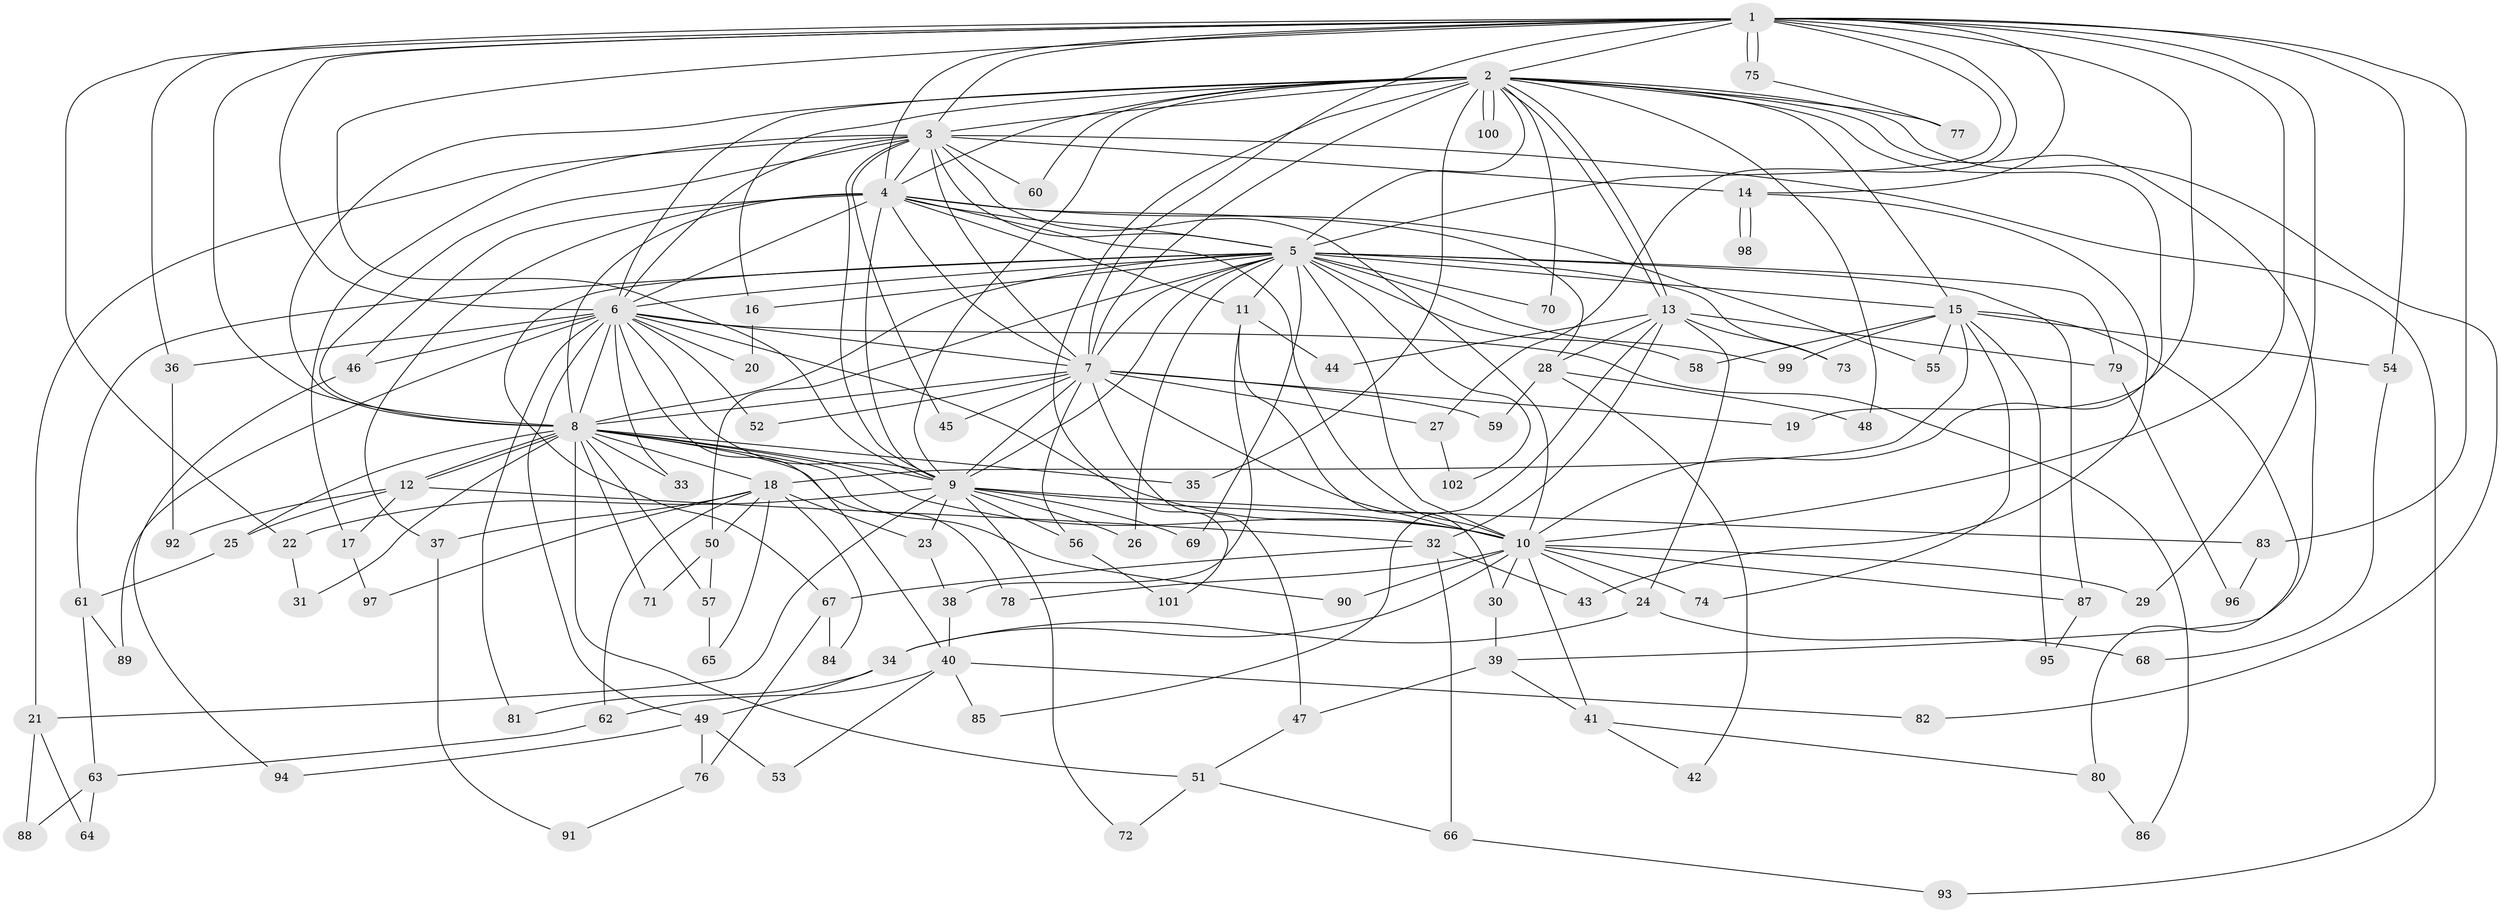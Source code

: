 // coarse degree distribution, {21: 0.013888888888888888, 24: 0.013888888888888888, 19: 0.013888888888888888, 23: 0.013888888888888888, 17: 0.027777777777777776, 14: 0.013888888888888888, 9: 0.013888888888888888, 10: 0.041666666666666664, 3: 0.2361111111111111, 1: 0.013888888888888888, 5: 0.06944444444444445, 2: 0.4722222222222222, 7: 0.013888888888888888, 4: 0.041666666666666664}
// Generated by graph-tools (version 1.1) at 2025/51/02/27/25 19:51:52]
// undirected, 102 vertices, 229 edges
graph export_dot {
graph [start="1"]
  node [color=gray90,style=filled];
  1;
  2;
  3;
  4;
  5;
  6;
  7;
  8;
  9;
  10;
  11;
  12;
  13;
  14;
  15;
  16;
  17;
  18;
  19;
  20;
  21;
  22;
  23;
  24;
  25;
  26;
  27;
  28;
  29;
  30;
  31;
  32;
  33;
  34;
  35;
  36;
  37;
  38;
  39;
  40;
  41;
  42;
  43;
  44;
  45;
  46;
  47;
  48;
  49;
  50;
  51;
  52;
  53;
  54;
  55;
  56;
  57;
  58;
  59;
  60;
  61;
  62;
  63;
  64;
  65;
  66;
  67;
  68;
  69;
  70;
  71;
  72;
  73;
  74;
  75;
  76;
  77;
  78;
  79;
  80;
  81;
  82;
  83;
  84;
  85;
  86;
  87;
  88;
  89;
  90;
  91;
  92;
  93;
  94;
  95;
  96;
  97;
  98;
  99;
  100;
  101;
  102;
  1 -- 2;
  1 -- 3;
  1 -- 4;
  1 -- 5;
  1 -- 6;
  1 -- 7;
  1 -- 8;
  1 -- 9;
  1 -- 10;
  1 -- 14;
  1 -- 19;
  1 -- 22;
  1 -- 27;
  1 -- 29;
  1 -- 36;
  1 -- 54;
  1 -- 75;
  1 -- 75;
  1 -- 83;
  2 -- 3;
  2 -- 4;
  2 -- 5;
  2 -- 6;
  2 -- 7;
  2 -- 8;
  2 -- 9;
  2 -- 10;
  2 -- 13;
  2 -- 13;
  2 -- 15;
  2 -- 16;
  2 -- 35;
  2 -- 39;
  2 -- 48;
  2 -- 60;
  2 -- 70;
  2 -- 77;
  2 -- 82;
  2 -- 100;
  2 -- 100;
  2 -- 101;
  3 -- 4;
  3 -- 5;
  3 -- 6;
  3 -- 7;
  3 -- 8;
  3 -- 9;
  3 -- 10;
  3 -- 14;
  3 -- 17;
  3 -- 21;
  3 -- 45;
  3 -- 60;
  3 -- 93;
  4 -- 5;
  4 -- 6;
  4 -- 7;
  4 -- 8;
  4 -- 9;
  4 -- 10;
  4 -- 11;
  4 -- 28;
  4 -- 37;
  4 -- 46;
  4 -- 55;
  5 -- 6;
  5 -- 7;
  5 -- 8;
  5 -- 9;
  5 -- 10;
  5 -- 11;
  5 -- 15;
  5 -- 16;
  5 -- 26;
  5 -- 50;
  5 -- 58;
  5 -- 61;
  5 -- 67;
  5 -- 69;
  5 -- 70;
  5 -- 73;
  5 -- 79;
  5 -- 87;
  5 -- 99;
  5 -- 102;
  6 -- 7;
  6 -- 8;
  6 -- 9;
  6 -- 10;
  6 -- 20;
  6 -- 33;
  6 -- 36;
  6 -- 40;
  6 -- 46;
  6 -- 49;
  6 -- 52;
  6 -- 81;
  6 -- 86;
  6 -- 89;
  7 -- 8;
  7 -- 9;
  7 -- 10;
  7 -- 19;
  7 -- 27;
  7 -- 45;
  7 -- 47;
  7 -- 52;
  7 -- 56;
  7 -- 59;
  8 -- 9;
  8 -- 10;
  8 -- 12;
  8 -- 12;
  8 -- 18;
  8 -- 25;
  8 -- 31;
  8 -- 33;
  8 -- 35;
  8 -- 51;
  8 -- 57;
  8 -- 71;
  8 -- 78;
  8 -- 90;
  9 -- 10;
  9 -- 21;
  9 -- 22;
  9 -- 23;
  9 -- 26;
  9 -- 56;
  9 -- 69;
  9 -- 72;
  9 -- 83;
  10 -- 24;
  10 -- 29;
  10 -- 30;
  10 -- 34;
  10 -- 41;
  10 -- 74;
  10 -- 78;
  10 -- 87;
  10 -- 90;
  11 -- 30;
  11 -- 38;
  11 -- 44;
  12 -- 17;
  12 -- 25;
  12 -- 32;
  12 -- 92;
  13 -- 24;
  13 -- 28;
  13 -- 32;
  13 -- 44;
  13 -- 73;
  13 -- 79;
  13 -- 85;
  14 -- 43;
  14 -- 98;
  14 -- 98;
  15 -- 18;
  15 -- 54;
  15 -- 55;
  15 -- 58;
  15 -- 74;
  15 -- 80;
  15 -- 95;
  15 -- 99;
  16 -- 20;
  17 -- 97;
  18 -- 23;
  18 -- 37;
  18 -- 50;
  18 -- 62;
  18 -- 65;
  18 -- 84;
  18 -- 97;
  21 -- 64;
  21 -- 88;
  22 -- 31;
  23 -- 38;
  24 -- 34;
  24 -- 68;
  25 -- 61;
  27 -- 102;
  28 -- 42;
  28 -- 48;
  28 -- 59;
  30 -- 39;
  32 -- 43;
  32 -- 66;
  32 -- 67;
  34 -- 49;
  34 -- 81;
  36 -- 92;
  37 -- 91;
  38 -- 40;
  39 -- 41;
  39 -- 47;
  40 -- 53;
  40 -- 62;
  40 -- 82;
  40 -- 85;
  41 -- 42;
  41 -- 80;
  46 -- 94;
  47 -- 51;
  49 -- 53;
  49 -- 76;
  49 -- 94;
  50 -- 57;
  50 -- 71;
  51 -- 66;
  51 -- 72;
  54 -- 68;
  56 -- 101;
  57 -- 65;
  61 -- 63;
  61 -- 89;
  62 -- 63;
  63 -- 64;
  63 -- 88;
  66 -- 93;
  67 -- 76;
  67 -- 84;
  75 -- 77;
  76 -- 91;
  79 -- 96;
  80 -- 86;
  83 -- 96;
  87 -- 95;
}
